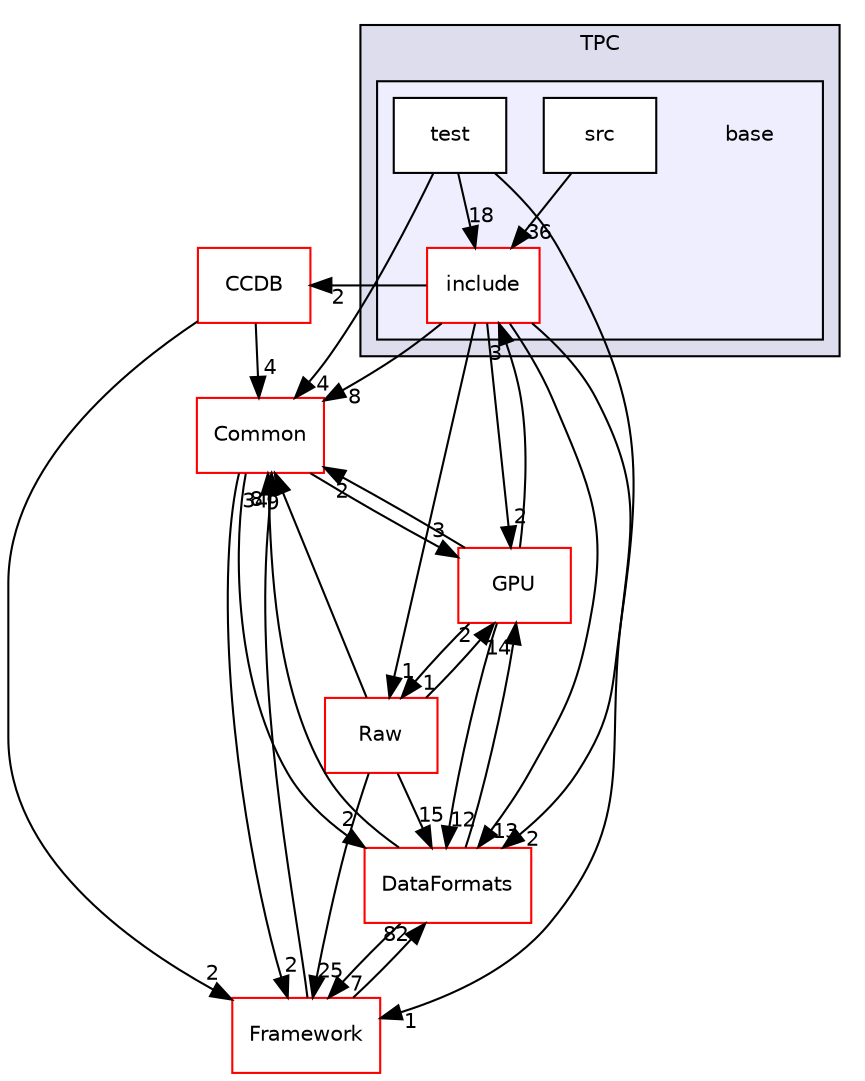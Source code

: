digraph "/home/travis/build/AliceO2Group/AliceO2/Detectors/TPC/base" {
  bgcolor=transparent;
  compound=true
  node [ fontsize="10", fontname="Helvetica"];
  edge [ labelfontsize="10", labelfontname="Helvetica"];
  subgraph clusterdir_a597e8e061b11201a1dff411feb10d0b {
    graph [ bgcolor="#ddddee", pencolor="black", label="TPC" fontname="Helvetica", fontsize="10", URL="dir_a597e8e061b11201a1dff411feb10d0b.html"]
  subgraph clusterdir_677b030cc750909e4cd27413873678d8 {
    graph [ bgcolor="#eeeeff", pencolor="black", label="" URL="dir_677b030cc750909e4cd27413873678d8.html"];
    dir_677b030cc750909e4cd27413873678d8 [shape=plaintext label="base"];
    dir_8878d5c3559bc3ebfb711a18a96e91b8 [shape=box label="include" color="red" fillcolor="white" style="filled" URL="dir_8878d5c3559bc3ebfb711a18a96e91b8.html"];
    dir_e043ce4ff46f8ac51f0381d61fc98f07 [shape=box label="src" color="black" fillcolor="white" style="filled" URL="dir_e043ce4ff46f8ac51f0381d61fc98f07.html"];
    dir_1a7fbcdc62c8ea7270ef7614154c8eb7 [shape=box label="test" color="black" fillcolor="white" style="filled" URL="dir_1a7fbcdc62c8ea7270ef7614154c8eb7.html"];
  }
  }
  dir_4ab6b4cc6a7edbff49100e9123df213f [shape=box label="Common" color="red" URL="dir_4ab6b4cc6a7edbff49100e9123df213f.html"];
  dir_6af676bf18881990e4083e191d0e63e0 [shape=box label="CCDB" color="red" URL="dir_6af676bf18881990e4083e191d0e63e0.html"];
  dir_f511f1e9c03c071966ae594f00bbc5e0 [shape=box label="GPU" color="red" URL="dir_f511f1e9c03c071966ae594f00bbc5e0.html"];
  dir_bcbb2cf9a3d3d83e5515c82071a07177 [shape=box label="Framework" color="red" URL="dir_bcbb2cf9a3d3d83e5515c82071a07177.html"];
  dir_26637d1bd82229bc9ed97f7e706be743 [shape=box label="Raw" color="red" URL="dir_26637d1bd82229bc9ed97f7e706be743.html"];
  dir_2171f7ec022c5423887b07c69b2f5b48 [shape=box label="DataFormats" color="red" URL="dir_2171f7ec022c5423887b07c69b2f5b48.html"];
  dir_4ab6b4cc6a7edbff49100e9123df213f->dir_f511f1e9c03c071966ae594f00bbc5e0 [headlabel="3", labeldistance=1.5 headhref="dir_000027_000672.html"];
  dir_4ab6b4cc6a7edbff49100e9123df213f->dir_bcbb2cf9a3d3d83e5515c82071a07177 [headlabel="2", labeldistance=1.5 headhref="dir_000027_000013.html"];
  dir_4ab6b4cc6a7edbff49100e9123df213f->dir_2171f7ec022c5423887b07c69b2f5b48 [headlabel="2", labeldistance=1.5 headhref="dir_000027_000076.html"];
  dir_8878d5c3559bc3ebfb711a18a96e91b8->dir_4ab6b4cc6a7edbff49100e9123df213f [headlabel="8", labeldistance=1.5 headhref="dir_000051_000027.html"];
  dir_8878d5c3559bc3ebfb711a18a96e91b8->dir_6af676bf18881990e4083e191d0e63e0 [headlabel="2", labeldistance=1.5 headhref="dir_000051_000019.html"];
  dir_8878d5c3559bc3ebfb711a18a96e91b8->dir_f511f1e9c03c071966ae594f00bbc5e0 [headlabel="2", labeldistance=1.5 headhref="dir_000051_000672.html"];
  dir_8878d5c3559bc3ebfb711a18a96e91b8->dir_bcbb2cf9a3d3d83e5515c82071a07177 [headlabel="1", labeldistance=1.5 headhref="dir_000051_000013.html"];
  dir_8878d5c3559bc3ebfb711a18a96e91b8->dir_26637d1bd82229bc9ed97f7e706be743 [headlabel="1", labeldistance=1.5 headhref="dir_000051_000552.html"];
  dir_8878d5c3559bc3ebfb711a18a96e91b8->dir_2171f7ec022c5423887b07c69b2f5b48 [headlabel="13", labeldistance=1.5 headhref="dir_000051_000076.html"];
  dir_6af676bf18881990e4083e191d0e63e0->dir_4ab6b4cc6a7edbff49100e9123df213f [headlabel="4", labeldistance=1.5 headhref="dir_000019_000027.html"];
  dir_6af676bf18881990e4083e191d0e63e0->dir_bcbb2cf9a3d3d83e5515c82071a07177 [headlabel="2", labeldistance=1.5 headhref="dir_000019_000013.html"];
  dir_e043ce4ff46f8ac51f0381d61fc98f07->dir_8878d5c3559bc3ebfb711a18a96e91b8 [headlabel="36", labeldistance=1.5 headhref="dir_000154_000051.html"];
  dir_1a7fbcdc62c8ea7270ef7614154c8eb7->dir_4ab6b4cc6a7edbff49100e9123df213f [headlabel="4", labeldistance=1.5 headhref="dir_000578_000027.html"];
  dir_1a7fbcdc62c8ea7270ef7614154c8eb7->dir_8878d5c3559bc3ebfb711a18a96e91b8 [headlabel="18", labeldistance=1.5 headhref="dir_000578_000051.html"];
  dir_1a7fbcdc62c8ea7270ef7614154c8eb7->dir_2171f7ec022c5423887b07c69b2f5b48 [headlabel="2", labeldistance=1.5 headhref="dir_000578_000076.html"];
  dir_f511f1e9c03c071966ae594f00bbc5e0->dir_8878d5c3559bc3ebfb711a18a96e91b8 [headlabel="3", labeldistance=1.5 headhref="dir_000672_000051.html"];
  dir_f511f1e9c03c071966ae594f00bbc5e0->dir_4ab6b4cc6a7edbff49100e9123df213f [headlabel="2", labeldistance=1.5 headhref="dir_000672_000027.html"];
  dir_f511f1e9c03c071966ae594f00bbc5e0->dir_26637d1bd82229bc9ed97f7e706be743 [headlabel="1", labeldistance=1.5 headhref="dir_000672_000552.html"];
  dir_f511f1e9c03c071966ae594f00bbc5e0->dir_2171f7ec022c5423887b07c69b2f5b48 [headlabel="12", labeldistance=1.5 headhref="dir_000672_000076.html"];
  dir_bcbb2cf9a3d3d83e5515c82071a07177->dir_4ab6b4cc6a7edbff49100e9123df213f [headlabel="8", labeldistance=1.5 headhref="dir_000013_000027.html"];
  dir_bcbb2cf9a3d3d83e5515c82071a07177->dir_2171f7ec022c5423887b07c69b2f5b48 [headlabel="82", labeldistance=1.5 headhref="dir_000013_000076.html"];
  dir_26637d1bd82229bc9ed97f7e706be743->dir_4ab6b4cc6a7edbff49100e9123df213f [headlabel="9", labeldistance=1.5 headhref="dir_000552_000027.html"];
  dir_26637d1bd82229bc9ed97f7e706be743->dir_f511f1e9c03c071966ae594f00bbc5e0 [headlabel="2", labeldistance=1.5 headhref="dir_000552_000672.html"];
  dir_26637d1bd82229bc9ed97f7e706be743->dir_bcbb2cf9a3d3d83e5515c82071a07177 [headlabel="25", labeldistance=1.5 headhref="dir_000552_000013.html"];
  dir_26637d1bd82229bc9ed97f7e706be743->dir_2171f7ec022c5423887b07c69b2f5b48 [headlabel="15", labeldistance=1.5 headhref="dir_000552_000076.html"];
  dir_2171f7ec022c5423887b07c69b2f5b48->dir_4ab6b4cc6a7edbff49100e9123df213f [headlabel="34", labeldistance=1.5 headhref="dir_000076_000027.html"];
  dir_2171f7ec022c5423887b07c69b2f5b48->dir_f511f1e9c03c071966ae594f00bbc5e0 [headlabel="14", labeldistance=1.5 headhref="dir_000076_000672.html"];
  dir_2171f7ec022c5423887b07c69b2f5b48->dir_bcbb2cf9a3d3d83e5515c82071a07177 [headlabel="7", labeldistance=1.5 headhref="dir_000076_000013.html"];
}
